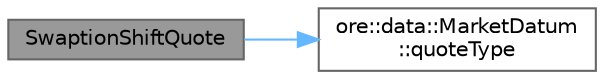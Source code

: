 digraph "SwaptionShiftQuote"
{
 // INTERACTIVE_SVG=YES
 // LATEX_PDF_SIZE
  bgcolor="transparent";
  edge [fontname=Helvetica,fontsize=10,labelfontname=Helvetica,labelfontsize=10];
  node [fontname=Helvetica,fontsize=10,shape=box,height=0.2,width=0.4];
  rankdir="LR";
  Node1 [label="SwaptionShiftQuote",height=0.2,width=0.4,color="gray40", fillcolor="grey60", style="filled", fontcolor="black",tooltip="Constructor."];
  Node1 -> Node2 [color="steelblue1",style="solid"];
  Node2 [label="ore::data::MarketDatum\l::quoteType",height=0.2,width=0.4,color="grey40", fillcolor="white", style="filled",URL="$classore_1_1data_1_1_market_datum.html#aecdf3c2352a25c6fa7aa38aea51af304",tooltip=" "];
}
